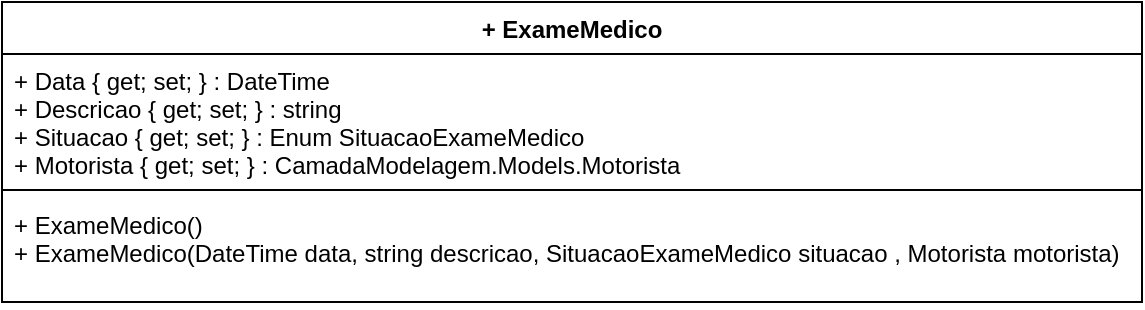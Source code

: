 <mxfile version="12.2.0" type="device" pages="1"><diagram id="aeH4SGEEoyOoiou1zF-Y" name="Page-1"><mxGraphModel dx="984" dy="349" grid="1" gridSize="10" guides="1" tooltips="1" connect="1" arrows="1" fold="1" page="1" pageScale="1" pageWidth="1169" pageHeight="827" math="0" shadow="0"><root><mxCell id="0"/><mxCell id="1" parent="0"/><mxCell id="QVzqmgC1aSP6FY4luHf9-1" value="+ ExameMedico" style="swimlane;fontStyle=1;align=center;verticalAlign=top;childLayout=stackLayout;horizontal=1;startSize=26;horizontalStack=0;resizeParent=1;resizeParentMax=0;resizeLast=0;collapsible=1;marginBottom=0;" vertex="1" parent="1"><mxGeometry x="320" y="120" width="570" height="150" as="geometry"/></mxCell><mxCell id="QVzqmgC1aSP6FY4luHf9-2" value="+ Data { get; set; } : DateTime&#10;+ Descricao { get; set; } : string&#10;+ Situacao { get; set; } : Enum SituacaoExameMedico&#10;+ Motorista { get; set; } : CamadaModelagem.Models.Motorista" style="text;strokeColor=none;fillColor=none;align=left;verticalAlign=top;spacingLeft=4;spacingRight=4;overflow=hidden;rotatable=0;points=[[0,0.5],[1,0.5]];portConstraint=eastwest;" vertex="1" parent="QVzqmgC1aSP6FY4luHf9-1"><mxGeometry y="26" width="570" height="64" as="geometry"/></mxCell><mxCell id="QVzqmgC1aSP6FY4luHf9-3" value="" style="line;strokeWidth=1;fillColor=none;align=left;verticalAlign=middle;spacingTop=-1;spacingLeft=3;spacingRight=3;rotatable=0;labelPosition=right;points=[];portConstraint=eastwest;" vertex="1" parent="QVzqmgC1aSP6FY4luHf9-1"><mxGeometry y="90" width="570" height="8" as="geometry"/></mxCell><mxCell id="QVzqmgC1aSP6FY4luHf9-4" value="+ ExameMedico()&#10;+ ExameMedico(DateTime data, string descricao, SituacaoExameMedico situacao , Motorista motorista)" style="text;strokeColor=none;fillColor=none;align=left;verticalAlign=top;spacingLeft=4;spacingRight=4;overflow=hidden;rotatable=0;points=[[0,0.5],[1,0.5]];portConstraint=eastwest;" vertex="1" parent="QVzqmgC1aSP6FY4luHf9-1"><mxGeometry y="98" width="570" height="52" as="geometry"/></mxCell></root></mxGraphModel></diagram></mxfile>